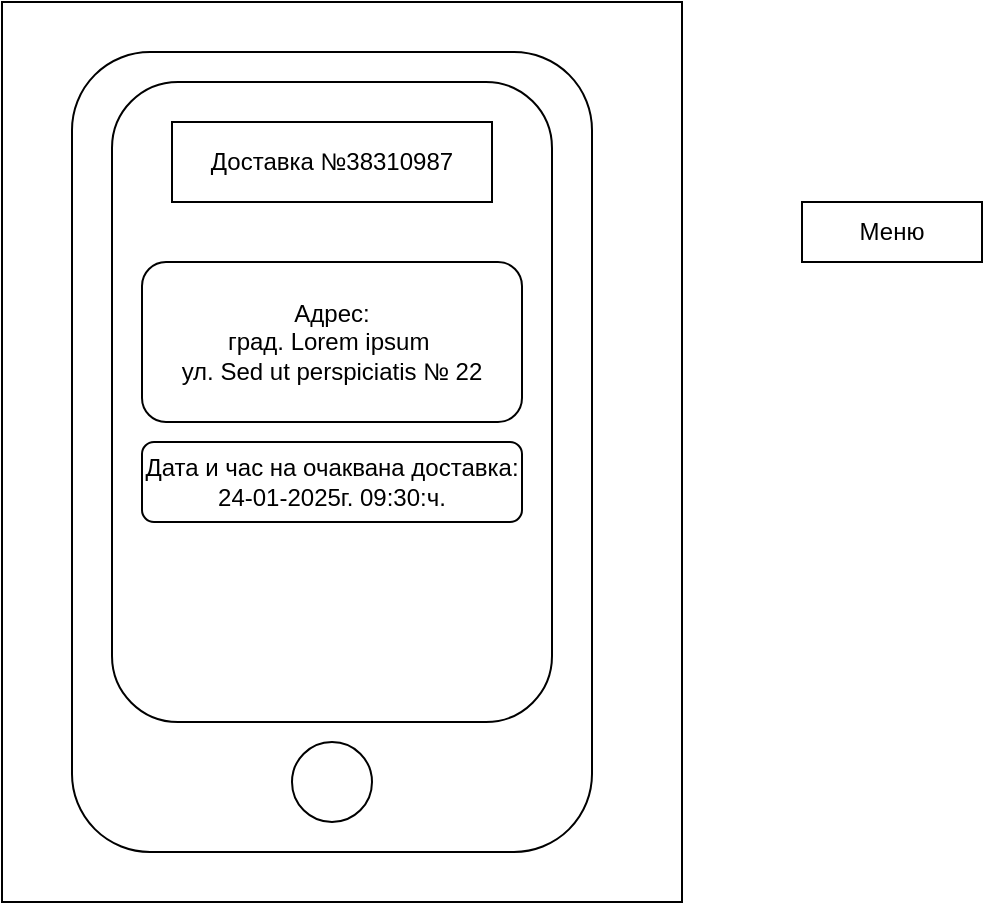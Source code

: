 <mxfile version="22.1.21" type="github">
  <diagram name="Page-1" id="IbOXPeQhabHuqDcnQVFG">
    <mxGraphModel dx="1434" dy="746" grid="1" gridSize="10" guides="1" tooltips="1" connect="1" arrows="1" fold="1" page="1" pageScale="1" pageWidth="827" pageHeight="1169" math="0" shadow="0">
      <root>
        <mxCell id="0" />
        <mxCell id="1" parent="0" />
        <mxCell id="BwMOvh1z618KWl9M8daT-1" value="" style="rounded=0;whiteSpace=wrap;html=1;" vertex="1" parent="1">
          <mxGeometry x="270" y="170" width="340" height="450" as="geometry" />
        </mxCell>
        <mxCell id="BwMOvh1z618KWl9M8daT-2" value="" style="rounded=1;whiteSpace=wrap;html=1;" vertex="1" parent="1">
          <mxGeometry x="305" y="195" width="260" height="400" as="geometry" />
        </mxCell>
        <mxCell id="BwMOvh1z618KWl9M8daT-3" value="" style="rounded=1;whiteSpace=wrap;html=1;" vertex="1" parent="1">
          <mxGeometry x="325" y="210" width="220" height="320" as="geometry" />
        </mxCell>
        <mxCell id="BwMOvh1z618KWl9M8daT-4" value="Доставка №38310987" style="rounded=0;whiteSpace=wrap;html=1;" vertex="1" parent="1">
          <mxGeometry x="355" y="230" width="160" height="40" as="geometry" />
        </mxCell>
        <mxCell id="BwMOvh1z618KWl9M8daT-5" value="Дата и час на очаквана доставка:&lt;br&gt;24-01-2025г. 09:30:ч." style="rounded=1;whiteSpace=wrap;html=1;" vertex="1" parent="1">
          <mxGeometry x="340" y="390" width="190" height="40" as="geometry" />
        </mxCell>
        <mxCell id="BwMOvh1z618KWl9M8daT-6" value="Адрес:&lt;br&gt;град.&amp;nbsp;Lorem ipsum&amp;nbsp;&lt;br&gt;ул.&amp;nbsp;Sed ut perspiciatis № 22" style="rounded=1;whiteSpace=wrap;html=1;" vertex="1" parent="1">
          <mxGeometry x="340" y="300" width="190" height="80" as="geometry" />
        </mxCell>
        <mxCell id="BwMOvh1z618KWl9M8daT-8" value="" style="ellipse;whiteSpace=wrap;html=1;aspect=fixed;" vertex="1" parent="1">
          <mxGeometry x="415" y="540" width="40" height="40" as="geometry" />
        </mxCell>
        <mxCell id="BwMOvh1z618KWl9M8daT-9" value="Меню" style="rounded=0;whiteSpace=wrap;html=1;" vertex="1" parent="1">
          <mxGeometry x="670" y="270" width="90" height="30" as="geometry" />
        </mxCell>
      </root>
    </mxGraphModel>
  </diagram>
</mxfile>
